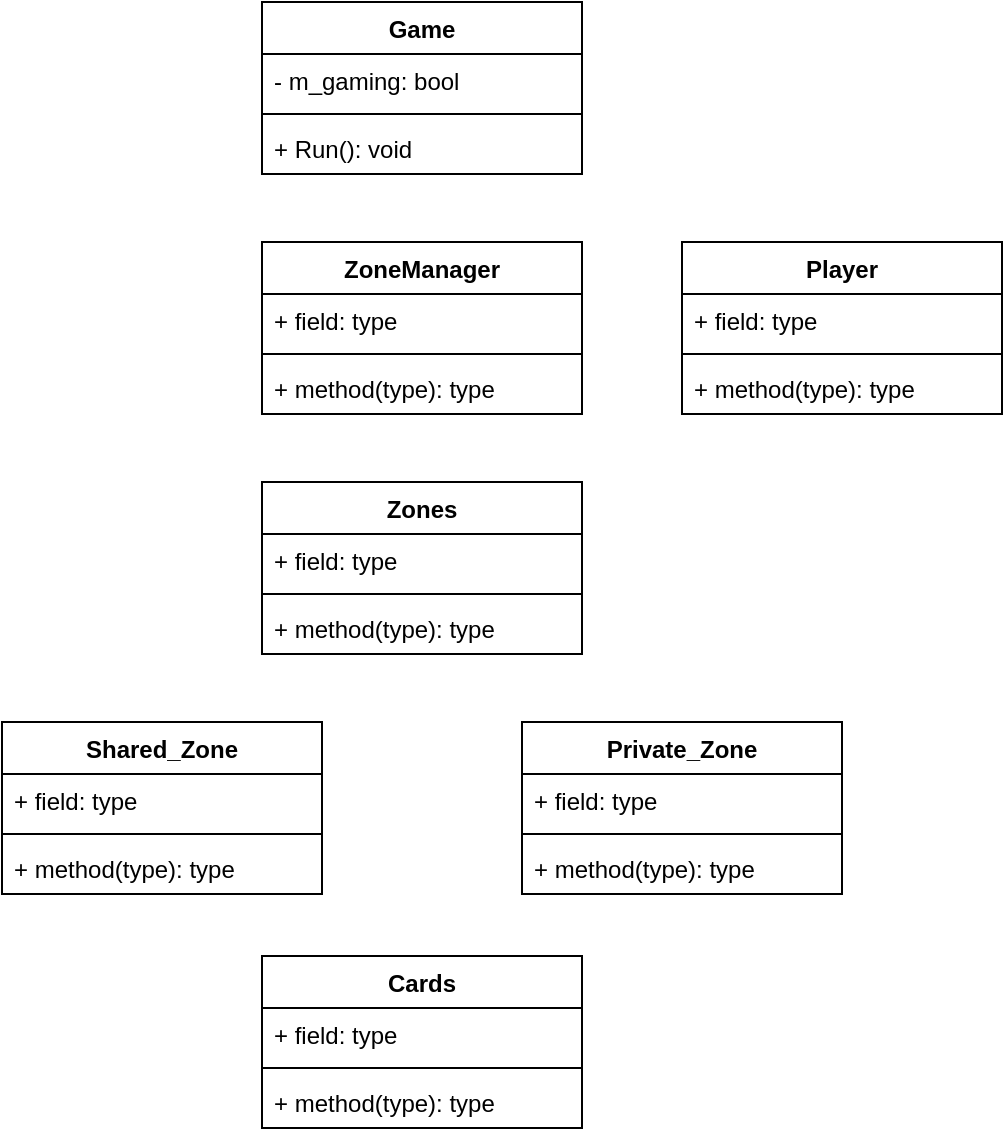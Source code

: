 <mxfile version="24.7.14">
  <diagram name="Page-1" id="fw7o2IJbCqqdf30CnTWg">
    <mxGraphModel dx="1386" dy="791" grid="1" gridSize="10" guides="1" tooltips="1" connect="1" arrows="1" fold="1" page="1" pageScale="1" pageWidth="850" pageHeight="1100" math="0" shadow="0">
      <root>
        <mxCell id="0" />
        <mxCell id="1" parent="0" />
        <mxCell id="qEju1WvzRYpCtW-3bhgq-22" value="Game" style="swimlane;fontStyle=1;align=center;verticalAlign=top;childLayout=stackLayout;horizontal=1;startSize=26;horizontalStack=0;resizeParent=1;resizeParentMax=0;resizeLast=0;collapsible=1;marginBottom=0;whiteSpace=wrap;html=1;" vertex="1" parent="1">
          <mxGeometry x="330" y="30" width="160" height="86" as="geometry" />
        </mxCell>
        <mxCell id="qEju1WvzRYpCtW-3bhgq-23" value="- m_gaming: bool" style="text;strokeColor=none;fillColor=none;align=left;verticalAlign=top;spacingLeft=4;spacingRight=4;overflow=hidden;rotatable=0;points=[[0,0.5],[1,0.5]];portConstraint=eastwest;whiteSpace=wrap;html=1;" vertex="1" parent="qEju1WvzRYpCtW-3bhgq-22">
          <mxGeometry y="26" width="160" height="26" as="geometry" />
        </mxCell>
        <mxCell id="qEju1WvzRYpCtW-3bhgq-24" value="" style="line;strokeWidth=1;fillColor=none;align=left;verticalAlign=middle;spacingTop=-1;spacingLeft=3;spacingRight=3;rotatable=0;labelPosition=right;points=[];portConstraint=eastwest;strokeColor=inherit;" vertex="1" parent="qEju1WvzRYpCtW-3bhgq-22">
          <mxGeometry y="52" width="160" height="8" as="geometry" />
        </mxCell>
        <mxCell id="qEju1WvzRYpCtW-3bhgq-25" value="+ Run(): void" style="text;strokeColor=none;fillColor=none;align=left;verticalAlign=top;spacingLeft=4;spacingRight=4;overflow=hidden;rotatable=0;points=[[0,0.5],[1,0.5]];portConstraint=eastwest;whiteSpace=wrap;html=1;" vertex="1" parent="qEju1WvzRYpCtW-3bhgq-22">
          <mxGeometry y="60" width="160" height="26" as="geometry" />
        </mxCell>
        <mxCell id="qEju1WvzRYpCtW-3bhgq-30" value="ZoneManager" style="swimlane;fontStyle=1;align=center;verticalAlign=top;childLayout=stackLayout;horizontal=1;startSize=26;horizontalStack=0;resizeParent=1;resizeParentMax=0;resizeLast=0;collapsible=1;marginBottom=0;whiteSpace=wrap;html=1;" vertex="1" parent="1">
          <mxGeometry x="330" y="150" width="160" height="86" as="geometry" />
        </mxCell>
        <mxCell id="qEju1WvzRYpCtW-3bhgq-31" value="+ field: type" style="text;strokeColor=none;fillColor=none;align=left;verticalAlign=top;spacingLeft=4;spacingRight=4;overflow=hidden;rotatable=0;points=[[0,0.5],[1,0.5]];portConstraint=eastwest;whiteSpace=wrap;html=1;" vertex="1" parent="qEju1WvzRYpCtW-3bhgq-30">
          <mxGeometry y="26" width="160" height="26" as="geometry" />
        </mxCell>
        <mxCell id="qEju1WvzRYpCtW-3bhgq-32" value="" style="line;strokeWidth=1;fillColor=none;align=left;verticalAlign=middle;spacingTop=-1;spacingLeft=3;spacingRight=3;rotatable=0;labelPosition=right;points=[];portConstraint=eastwest;strokeColor=inherit;" vertex="1" parent="qEju1WvzRYpCtW-3bhgq-30">
          <mxGeometry y="52" width="160" height="8" as="geometry" />
        </mxCell>
        <mxCell id="qEju1WvzRYpCtW-3bhgq-33" value="+ method(type): type" style="text;strokeColor=none;fillColor=none;align=left;verticalAlign=top;spacingLeft=4;spacingRight=4;overflow=hidden;rotatable=0;points=[[0,0.5],[1,0.5]];portConstraint=eastwest;whiteSpace=wrap;html=1;" vertex="1" parent="qEju1WvzRYpCtW-3bhgq-30">
          <mxGeometry y="60" width="160" height="26" as="geometry" />
        </mxCell>
        <mxCell id="qEju1WvzRYpCtW-3bhgq-34" value="Zones" style="swimlane;fontStyle=1;align=center;verticalAlign=top;childLayout=stackLayout;horizontal=1;startSize=26;horizontalStack=0;resizeParent=1;resizeParentMax=0;resizeLast=0;collapsible=1;marginBottom=0;whiteSpace=wrap;html=1;" vertex="1" parent="1">
          <mxGeometry x="330" y="270" width="160" height="86" as="geometry" />
        </mxCell>
        <mxCell id="qEju1WvzRYpCtW-3bhgq-35" value="+ field: type" style="text;strokeColor=none;fillColor=none;align=left;verticalAlign=top;spacingLeft=4;spacingRight=4;overflow=hidden;rotatable=0;points=[[0,0.5],[1,0.5]];portConstraint=eastwest;whiteSpace=wrap;html=1;" vertex="1" parent="qEju1WvzRYpCtW-3bhgq-34">
          <mxGeometry y="26" width="160" height="26" as="geometry" />
        </mxCell>
        <mxCell id="qEju1WvzRYpCtW-3bhgq-36" value="" style="line;strokeWidth=1;fillColor=none;align=left;verticalAlign=middle;spacingTop=-1;spacingLeft=3;spacingRight=3;rotatable=0;labelPosition=right;points=[];portConstraint=eastwest;strokeColor=inherit;" vertex="1" parent="qEju1WvzRYpCtW-3bhgq-34">
          <mxGeometry y="52" width="160" height="8" as="geometry" />
        </mxCell>
        <mxCell id="qEju1WvzRYpCtW-3bhgq-37" value="+ method(type): type" style="text;strokeColor=none;fillColor=none;align=left;verticalAlign=top;spacingLeft=4;spacingRight=4;overflow=hidden;rotatable=0;points=[[0,0.5],[1,0.5]];portConstraint=eastwest;whiteSpace=wrap;html=1;" vertex="1" parent="qEju1WvzRYpCtW-3bhgq-34">
          <mxGeometry y="60" width="160" height="26" as="geometry" />
        </mxCell>
        <mxCell id="qEju1WvzRYpCtW-3bhgq-38" value="Cards" style="swimlane;fontStyle=1;align=center;verticalAlign=top;childLayout=stackLayout;horizontal=1;startSize=26;horizontalStack=0;resizeParent=1;resizeParentMax=0;resizeLast=0;collapsible=1;marginBottom=0;whiteSpace=wrap;html=1;" vertex="1" parent="1">
          <mxGeometry x="330" y="507" width="160" height="86" as="geometry" />
        </mxCell>
        <mxCell id="qEju1WvzRYpCtW-3bhgq-39" value="+ field: type" style="text;strokeColor=none;fillColor=none;align=left;verticalAlign=top;spacingLeft=4;spacingRight=4;overflow=hidden;rotatable=0;points=[[0,0.5],[1,0.5]];portConstraint=eastwest;whiteSpace=wrap;html=1;" vertex="1" parent="qEju1WvzRYpCtW-3bhgq-38">
          <mxGeometry y="26" width="160" height="26" as="geometry" />
        </mxCell>
        <mxCell id="qEju1WvzRYpCtW-3bhgq-40" value="" style="line;strokeWidth=1;fillColor=none;align=left;verticalAlign=middle;spacingTop=-1;spacingLeft=3;spacingRight=3;rotatable=0;labelPosition=right;points=[];portConstraint=eastwest;strokeColor=inherit;" vertex="1" parent="qEju1WvzRYpCtW-3bhgq-38">
          <mxGeometry y="52" width="160" height="8" as="geometry" />
        </mxCell>
        <mxCell id="qEju1WvzRYpCtW-3bhgq-41" value="+ method(type): type" style="text;strokeColor=none;fillColor=none;align=left;verticalAlign=top;spacingLeft=4;spacingRight=4;overflow=hidden;rotatable=0;points=[[0,0.5],[1,0.5]];portConstraint=eastwest;whiteSpace=wrap;html=1;" vertex="1" parent="qEju1WvzRYpCtW-3bhgq-38">
          <mxGeometry y="60" width="160" height="26" as="geometry" />
        </mxCell>
        <mxCell id="qEju1WvzRYpCtW-3bhgq-42" value="Player" style="swimlane;fontStyle=1;align=center;verticalAlign=top;childLayout=stackLayout;horizontal=1;startSize=26;horizontalStack=0;resizeParent=1;resizeParentMax=0;resizeLast=0;collapsible=1;marginBottom=0;whiteSpace=wrap;html=1;" vertex="1" parent="1">
          <mxGeometry x="540" y="150" width="160" height="86" as="geometry" />
        </mxCell>
        <mxCell id="qEju1WvzRYpCtW-3bhgq-43" value="+ field: type" style="text;strokeColor=none;fillColor=none;align=left;verticalAlign=top;spacingLeft=4;spacingRight=4;overflow=hidden;rotatable=0;points=[[0,0.5],[1,0.5]];portConstraint=eastwest;whiteSpace=wrap;html=1;" vertex="1" parent="qEju1WvzRYpCtW-3bhgq-42">
          <mxGeometry y="26" width="160" height="26" as="geometry" />
        </mxCell>
        <mxCell id="qEju1WvzRYpCtW-3bhgq-44" value="" style="line;strokeWidth=1;fillColor=none;align=left;verticalAlign=middle;spacingTop=-1;spacingLeft=3;spacingRight=3;rotatable=0;labelPosition=right;points=[];portConstraint=eastwest;strokeColor=inherit;" vertex="1" parent="qEju1WvzRYpCtW-3bhgq-42">
          <mxGeometry y="52" width="160" height="8" as="geometry" />
        </mxCell>
        <mxCell id="qEju1WvzRYpCtW-3bhgq-45" value="+ method(type): type" style="text;strokeColor=none;fillColor=none;align=left;verticalAlign=top;spacingLeft=4;spacingRight=4;overflow=hidden;rotatable=0;points=[[0,0.5],[1,0.5]];portConstraint=eastwest;whiteSpace=wrap;html=1;" vertex="1" parent="qEju1WvzRYpCtW-3bhgq-42">
          <mxGeometry y="60" width="160" height="26" as="geometry" />
        </mxCell>
        <mxCell id="qEju1WvzRYpCtW-3bhgq-46" value="Shared_Zone" style="swimlane;fontStyle=1;align=center;verticalAlign=top;childLayout=stackLayout;horizontal=1;startSize=26;horizontalStack=0;resizeParent=1;resizeParentMax=0;resizeLast=0;collapsible=1;marginBottom=0;whiteSpace=wrap;html=1;" vertex="1" parent="1">
          <mxGeometry x="200" y="390" width="160" height="86" as="geometry" />
        </mxCell>
        <mxCell id="qEju1WvzRYpCtW-3bhgq-47" value="+ field: type" style="text;strokeColor=none;fillColor=none;align=left;verticalAlign=top;spacingLeft=4;spacingRight=4;overflow=hidden;rotatable=0;points=[[0,0.5],[1,0.5]];portConstraint=eastwest;whiteSpace=wrap;html=1;" vertex="1" parent="qEju1WvzRYpCtW-3bhgq-46">
          <mxGeometry y="26" width="160" height="26" as="geometry" />
        </mxCell>
        <mxCell id="qEju1WvzRYpCtW-3bhgq-48" value="" style="line;strokeWidth=1;fillColor=none;align=left;verticalAlign=middle;spacingTop=-1;spacingLeft=3;spacingRight=3;rotatable=0;labelPosition=right;points=[];portConstraint=eastwest;strokeColor=inherit;" vertex="1" parent="qEju1WvzRYpCtW-3bhgq-46">
          <mxGeometry y="52" width="160" height="8" as="geometry" />
        </mxCell>
        <mxCell id="qEju1WvzRYpCtW-3bhgq-49" value="+ method(type): type" style="text;strokeColor=none;fillColor=none;align=left;verticalAlign=top;spacingLeft=4;spacingRight=4;overflow=hidden;rotatable=0;points=[[0,0.5],[1,0.5]];portConstraint=eastwest;whiteSpace=wrap;html=1;" vertex="1" parent="qEju1WvzRYpCtW-3bhgq-46">
          <mxGeometry y="60" width="160" height="26" as="geometry" />
        </mxCell>
        <mxCell id="qEju1WvzRYpCtW-3bhgq-50" value="Private_Zone" style="swimlane;fontStyle=1;align=center;verticalAlign=top;childLayout=stackLayout;horizontal=1;startSize=26;horizontalStack=0;resizeParent=1;resizeParentMax=0;resizeLast=0;collapsible=1;marginBottom=0;whiteSpace=wrap;html=1;" vertex="1" parent="1">
          <mxGeometry x="460" y="390" width="160" height="86" as="geometry" />
        </mxCell>
        <mxCell id="qEju1WvzRYpCtW-3bhgq-51" value="+ field: type" style="text;strokeColor=none;fillColor=none;align=left;verticalAlign=top;spacingLeft=4;spacingRight=4;overflow=hidden;rotatable=0;points=[[0,0.5],[1,0.5]];portConstraint=eastwest;whiteSpace=wrap;html=1;" vertex="1" parent="qEju1WvzRYpCtW-3bhgq-50">
          <mxGeometry y="26" width="160" height="26" as="geometry" />
        </mxCell>
        <mxCell id="qEju1WvzRYpCtW-3bhgq-52" value="" style="line;strokeWidth=1;fillColor=none;align=left;verticalAlign=middle;spacingTop=-1;spacingLeft=3;spacingRight=3;rotatable=0;labelPosition=right;points=[];portConstraint=eastwest;strokeColor=inherit;" vertex="1" parent="qEju1WvzRYpCtW-3bhgq-50">
          <mxGeometry y="52" width="160" height="8" as="geometry" />
        </mxCell>
        <mxCell id="qEju1WvzRYpCtW-3bhgq-53" value="+ method(type): type" style="text;strokeColor=none;fillColor=none;align=left;verticalAlign=top;spacingLeft=4;spacingRight=4;overflow=hidden;rotatable=0;points=[[0,0.5],[1,0.5]];portConstraint=eastwest;whiteSpace=wrap;html=1;" vertex="1" parent="qEju1WvzRYpCtW-3bhgq-50">
          <mxGeometry y="60" width="160" height="26" as="geometry" />
        </mxCell>
      </root>
    </mxGraphModel>
  </diagram>
</mxfile>
